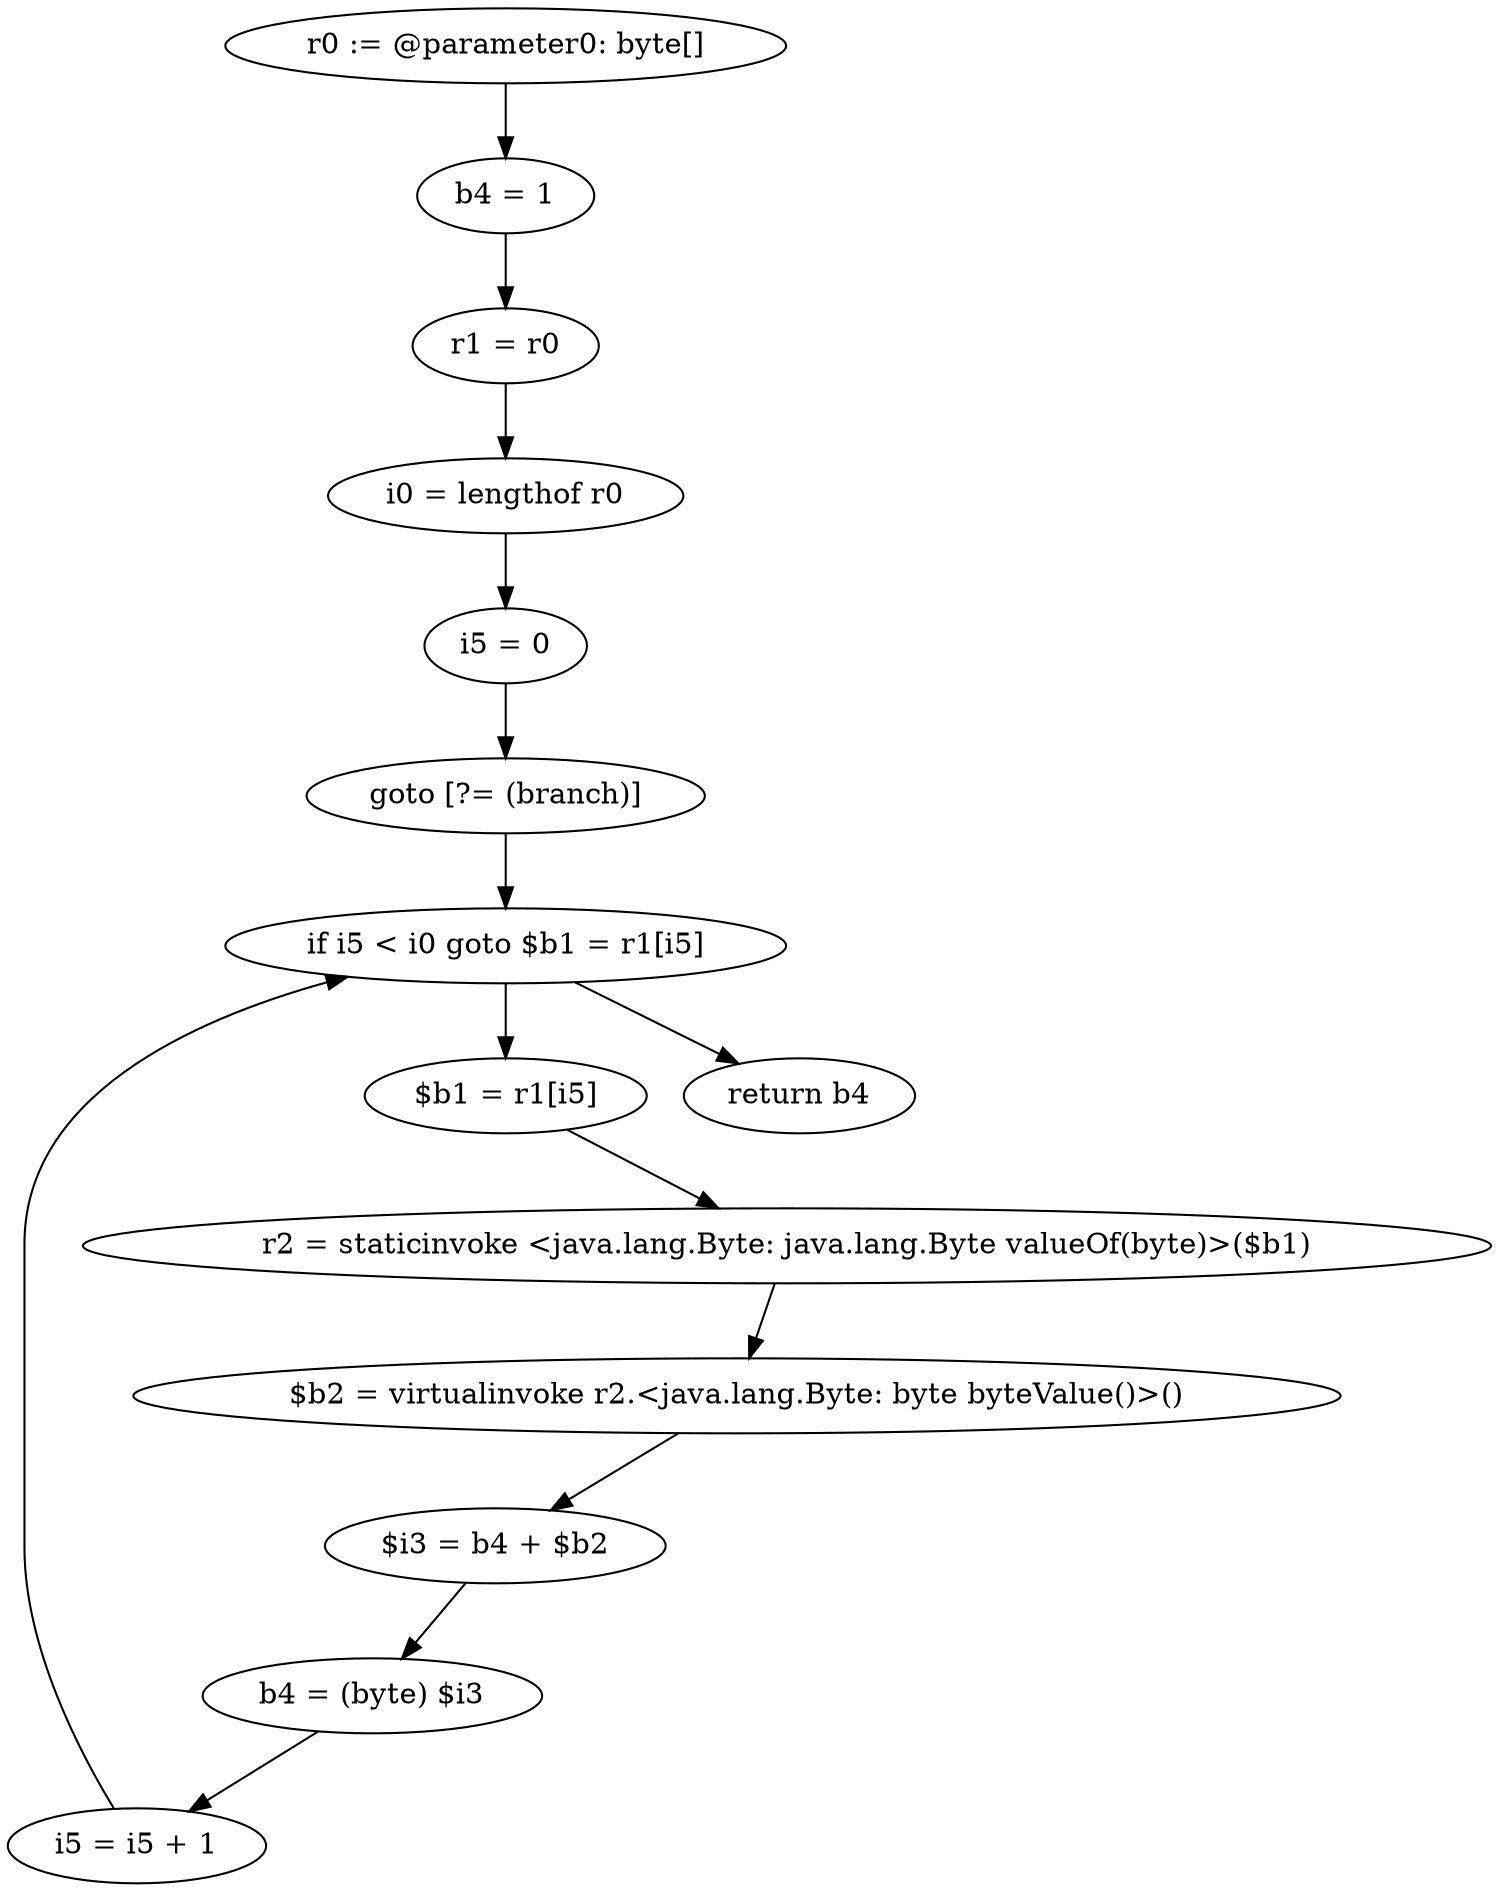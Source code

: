 digraph "unitGraph" {
    "r0 := @parameter0: byte[]"
    "b4 = 1"
    "r1 = r0"
    "i0 = lengthof r0"
    "i5 = 0"
    "goto [?= (branch)]"
    "$b1 = r1[i5]"
    "r2 = staticinvoke <java.lang.Byte: java.lang.Byte valueOf(byte)>($b1)"
    "$b2 = virtualinvoke r2.<java.lang.Byte: byte byteValue()>()"
    "$i3 = b4 + $b2"
    "b4 = (byte) $i3"
    "i5 = i5 + 1"
    "if i5 < i0 goto $b1 = r1[i5]"
    "return b4"
    "r0 := @parameter0: byte[]"->"b4 = 1";
    "b4 = 1"->"r1 = r0";
    "r1 = r0"->"i0 = lengthof r0";
    "i0 = lengthof r0"->"i5 = 0";
    "i5 = 0"->"goto [?= (branch)]";
    "goto [?= (branch)]"->"if i5 < i0 goto $b1 = r1[i5]";
    "$b1 = r1[i5]"->"r2 = staticinvoke <java.lang.Byte: java.lang.Byte valueOf(byte)>($b1)";
    "r2 = staticinvoke <java.lang.Byte: java.lang.Byte valueOf(byte)>($b1)"->"$b2 = virtualinvoke r2.<java.lang.Byte: byte byteValue()>()";
    "$b2 = virtualinvoke r2.<java.lang.Byte: byte byteValue()>()"->"$i3 = b4 + $b2";
    "$i3 = b4 + $b2"->"b4 = (byte) $i3";
    "b4 = (byte) $i3"->"i5 = i5 + 1";
    "i5 = i5 + 1"->"if i5 < i0 goto $b1 = r1[i5]";
    "if i5 < i0 goto $b1 = r1[i5]"->"return b4";
    "if i5 < i0 goto $b1 = r1[i5]"->"$b1 = r1[i5]";
}
